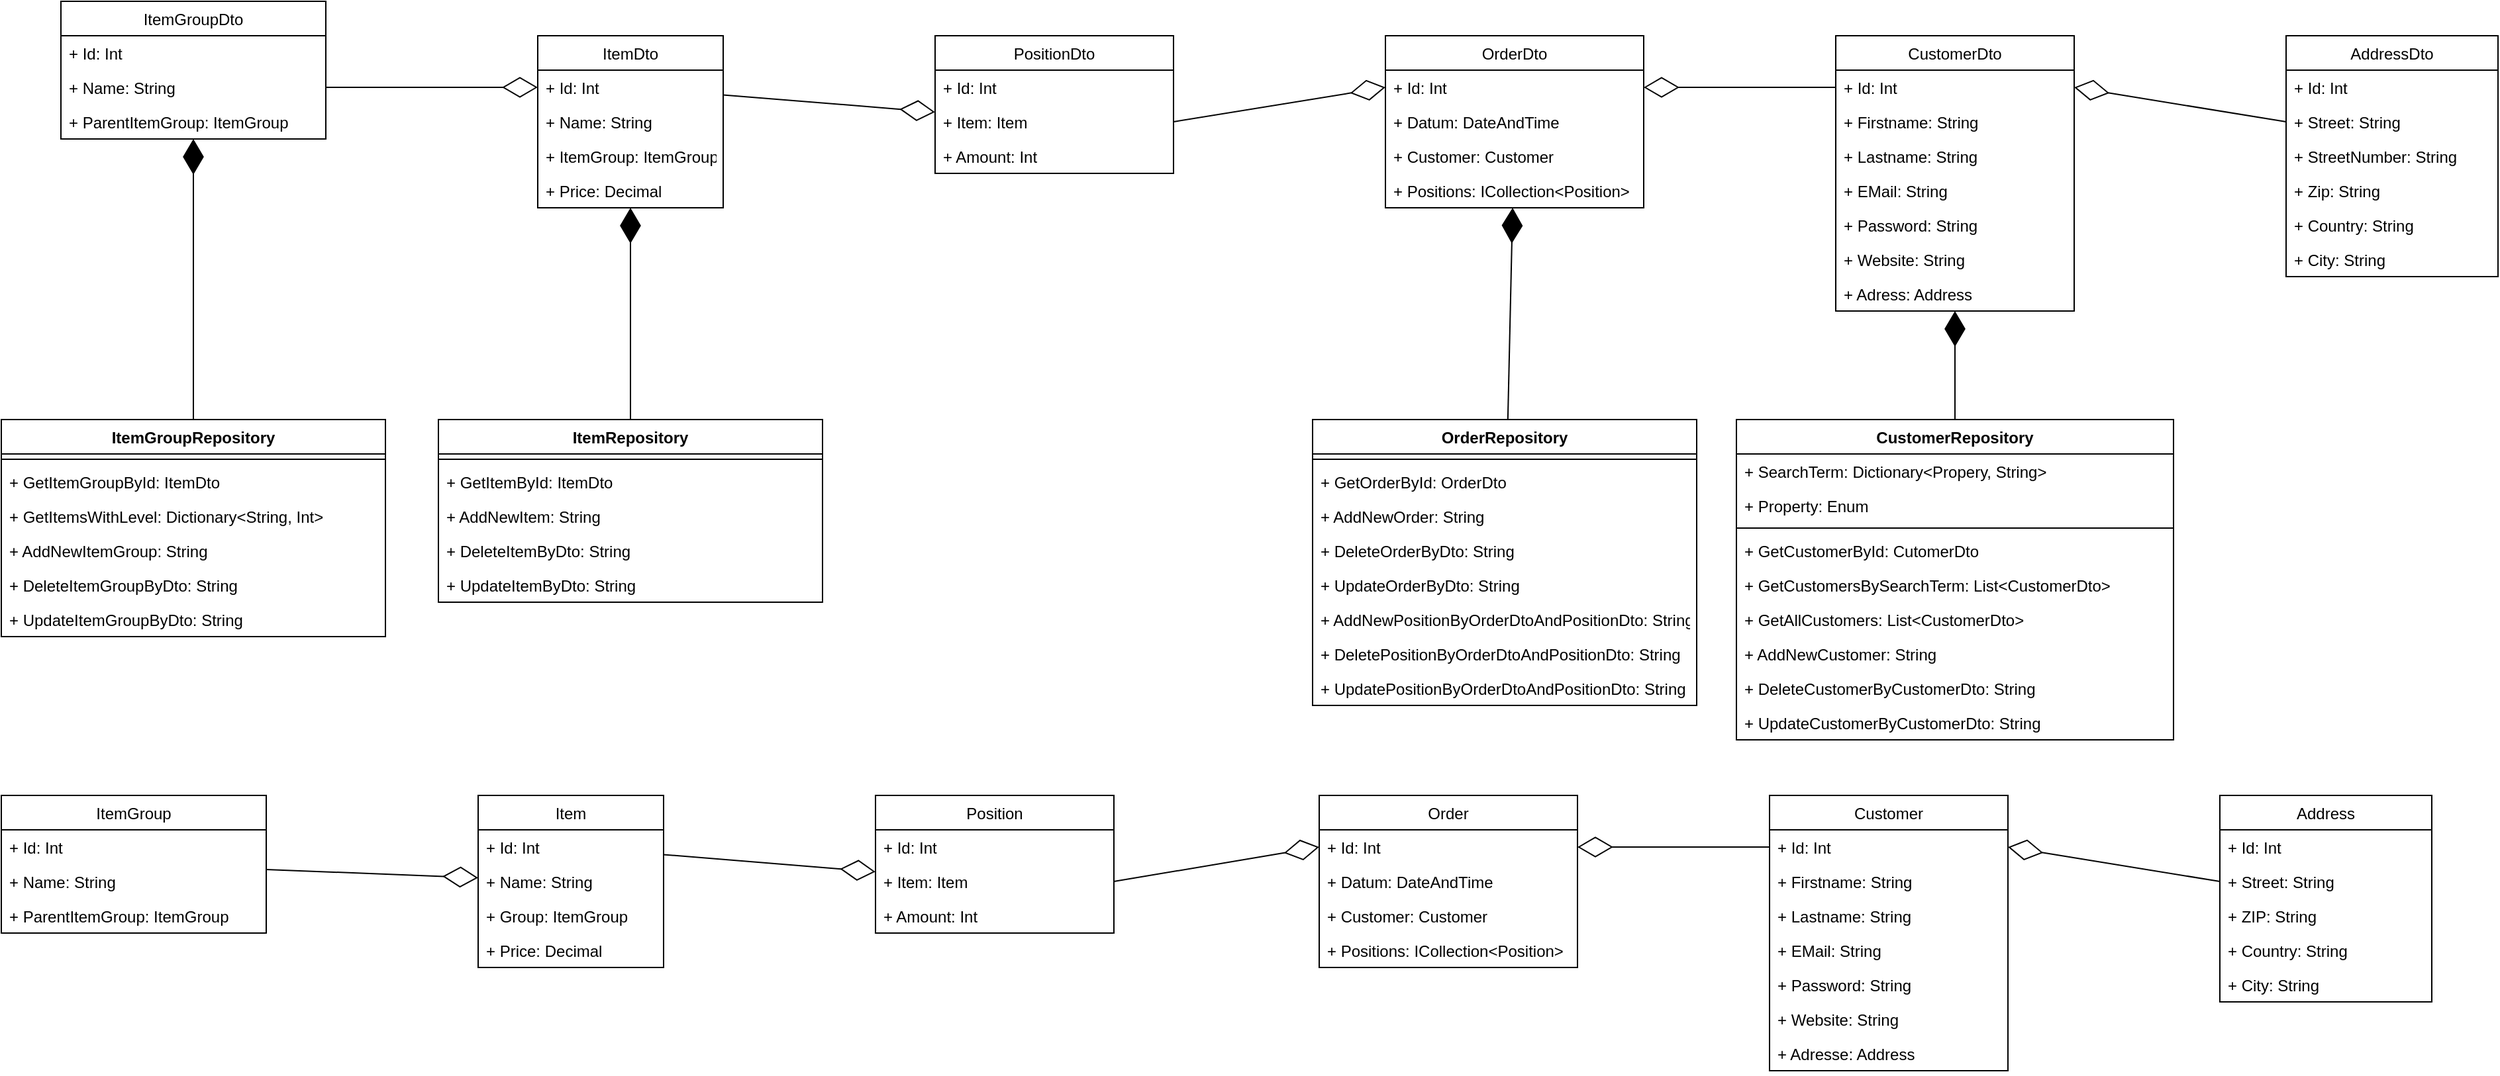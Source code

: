 <mxfile version="16.4.7" type="github">
  <diagram id="C5RBs43oDa-KdzZeNtuy" name="Page-1">
    <mxGraphModel dx="1422" dy="762" grid="1" gridSize="10" guides="1" tooltips="1" connect="1" arrows="1" fold="1" page="1" pageScale="1" pageWidth="4681" pageHeight="3300" math="0" shadow="0">
      <root>
        <mxCell id="WIyWlLk6GJQsqaUBKTNV-0" />
        <mxCell id="WIyWlLk6GJQsqaUBKTNV-1" parent="WIyWlLk6GJQsqaUBKTNV-0" />
        <mxCell id="FCcgw1db6fiajD53k1Wl-13" value="CustomerDto" style="swimlane;fontStyle=0;align=center;verticalAlign=top;childLayout=stackLayout;horizontal=1;startSize=26;horizontalStack=0;resizeParent=1;resizeParentMax=0;resizeLast=0;collapsible=1;marginBottom=0;" parent="WIyWlLk6GJQsqaUBKTNV-1" vertex="1">
          <mxGeometry x="1425" y="76" width="180" height="208" as="geometry" />
        </mxCell>
        <mxCell id="FCcgw1db6fiajD53k1Wl-14" value="+ Id: Int&#xa;" style="text;strokeColor=none;fillColor=none;align=left;verticalAlign=top;spacingLeft=4;spacingRight=4;overflow=hidden;rotatable=0;points=[[0,0.5],[1,0.5]];portConstraint=eastwest;" parent="FCcgw1db6fiajD53k1Wl-13" vertex="1">
          <mxGeometry y="26" width="180" height="26" as="geometry" />
        </mxCell>
        <mxCell id="FCcgw1db6fiajD53k1Wl-15" value="+ Firstname: String" style="text;strokeColor=none;fillColor=none;align=left;verticalAlign=top;spacingLeft=4;spacingRight=4;overflow=hidden;rotatable=0;points=[[0,0.5],[1,0.5]];portConstraint=eastwest;" parent="FCcgw1db6fiajD53k1Wl-13" vertex="1">
          <mxGeometry y="52" width="180" height="26" as="geometry" />
        </mxCell>
        <mxCell id="FCcgw1db6fiajD53k1Wl-16" value="+ Lastname: String" style="text;strokeColor=none;fillColor=none;align=left;verticalAlign=top;spacingLeft=4;spacingRight=4;overflow=hidden;rotatable=0;points=[[0,0.5],[1,0.5]];portConstraint=eastwest;" parent="FCcgw1db6fiajD53k1Wl-13" vertex="1">
          <mxGeometry y="78" width="180" height="26" as="geometry" />
        </mxCell>
        <mxCell id="FCcgw1db6fiajD53k1Wl-17" value="+ EMail: String" style="text;strokeColor=none;fillColor=none;align=left;verticalAlign=top;spacingLeft=4;spacingRight=4;overflow=hidden;rotatable=0;points=[[0,0.5],[1,0.5]];portConstraint=eastwest;" parent="FCcgw1db6fiajD53k1Wl-13" vertex="1">
          <mxGeometry y="104" width="180" height="26" as="geometry" />
        </mxCell>
        <mxCell id="FCcgw1db6fiajD53k1Wl-27" value="+ Password: String" style="text;strokeColor=none;fillColor=none;align=left;verticalAlign=top;spacingLeft=4;spacingRight=4;overflow=hidden;rotatable=0;points=[[0,0.5],[1,0.5]];portConstraint=eastwest;" parent="FCcgw1db6fiajD53k1Wl-13" vertex="1">
          <mxGeometry y="130" width="180" height="26" as="geometry" />
        </mxCell>
        <mxCell id="FCcgw1db6fiajD53k1Wl-18" value="+ Website: String" style="text;strokeColor=none;fillColor=none;align=left;verticalAlign=top;spacingLeft=4;spacingRight=4;overflow=hidden;rotatable=0;points=[[0,0.5],[1,0.5]];portConstraint=eastwest;" parent="FCcgw1db6fiajD53k1Wl-13" vertex="1">
          <mxGeometry y="156" width="180" height="26" as="geometry" />
        </mxCell>
        <mxCell id="FCcgw1db6fiajD53k1Wl-19" value="+ Adress: Address" style="text;strokeColor=none;fillColor=none;align=left;verticalAlign=top;spacingLeft=4;spacingRight=4;overflow=hidden;rotatable=0;points=[[0,0.5],[1,0.5]];portConstraint=eastwest;" parent="FCcgw1db6fiajD53k1Wl-13" vertex="1">
          <mxGeometry y="182" width="180" height="26" as="geometry" />
        </mxCell>
        <mxCell id="FCcgw1db6fiajD53k1Wl-29" value="AddressDto" style="swimlane;fontStyle=0;childLayout=stackLayout;horizontal=1;startSize=26;fillColor=none;horizontalStack=0;resizeParent=1;resizeParentMax=0;resizeLast=0;collapsible=1;marginBottom=0;" parent="WIyWlLk6GJQsqaUBKTNV-1" vertex="1">
          <mxGeometry x="1765" y="76" width="160" height="182" as="geometry" />
        </mxCell>
        <mxCell id="hsTv80Xa4zxxupO9Js_R-48" value="+ Id: Int&#xa;" style="text;strokeColor=none;fillColor=none;align=left;verticalAlign=top;spacingLeft=4;spacingRight=4;overflow=hidden;rotatable=0;points=[[0,0.5],[1,0.5]];portConstraint=eastwest;" vertex="1" parent="FCcgw1db6fiajD53k1Wl-29">
          <mxGeometry y="26" width="160" height="26" as="geometry" />
        </mxCell>
        <mxCell id="FCcgw1db6fiajD53k1Wl-30" value="+ Street: String" style="text;strokeColor=none;fillColor=none;align=left;verticalAlign=top;spacingLeft=4;spacingRight=4;overflow=hidden;rotatable=0;points=[[0,0.5],[1,0.5]];portConstraint=eastwest;" parent="FCcgw1db6fiajD53k1Wl-29" vertex="1">
          <mxGeometry y="52" width="160" height="26" as="geometry" />
        </mxCell>
        <mxCell id="hsTv80Xa4zxxupO9Js_R-50" value="+ StreetNumber: String" style="text;strokeColor=none;fillColor=none;align=left;verticalAlign=top;spacingLeft=4;spacingRight=4;overflow=hidden;rotatable=0;points=[[0,0.5],[1,0.5]];portConstraint=eastwest;" vertex="1" parent="FCcgw1db6fiajD53k1Wl-29">
          <mxGeometry y="78" width="160" height="26" as="geometry" />
        </mxCell>
        <mxCell id="FCcgw1db6fiajD53k1Wl-31" value="+ Zip: String" style="text;strokeColor=none;fillColor=none;align=left;verticalAlign=top;spacingLeft=4;spacingRight=4;overflow=hidden;rotatable=0;points=[[0,0.5],[1,0.5]];portConstraint=eastwest;" parent="FCcgw1db6fiajD53k1Wl-29" vertex="1">
          <mxGeometry y="104" width="160" height="26" as="geometry" />
        </mxCell>
        <mxCell id="FCcgw1db6fiajD53k1Wl-63" value="+ Country: String" style="text;strokeColor=none;fillColor=none;align=left;verticalAlign=top;spacingLeft=4;spacingRight=4;overflow=hidden;rotatable=0;points=[[0,0.5],[1,0.5]];portConstraint=eastwest;labelBackgroundColor=none;" parent="FCcgw1db6fiajD53k1Wl-29" vertex="1">
          <mxGeometry y="130" width="160" height="26" as="geometry" />
        </mxCell>
        <mxCell id="FCcgw1db6fiajD53k1Wl-32" value="+ City: String" style="text;strokeColor=none;fillColor=none;align=left;verticalAlign=top;spacingLeft=4;spacingRight=4;overflow=hidden;rotatable=0;points=[[0,0.5],[1,0.5]];portConstraint=eastwest;" parent="FCcgw1db6fiajD53k1Wl-29" vertex="1">
          <mxGeometry y="156" width="160" height="26" as="geometry" />
        </mxCell>
        <mxCell id="FCcgw1db6fiajD53k1Wl-41" value="ItemGroupDto" style="swimlane;fontStyle=0;childLayout=stackLayout;horizontal=1;startSize=26;fillColor=none;horizontalStack=0;resizeParent=1;resizeParentMax=0;resizeLast=0;collapsible=1;marginBottom=0;labelBackgroundColor=none;" parent="WIyWlLk6GJQsqaUBKTNV-1" vertex="1">
          <mxGeometry x="85" y="50" width="200" height="104" as="geometry" />
        </mxCell>
        <mxCell id="hsTv80Xa4zxxupO9Js_R-42" value="+ Id: Int" style="text;strokeColor=none;fillColor=none;align=left;verticalAlign=top;spacingLeft=4;spacingRight=4;overflow=hidden;rotatable=0;points=[[0,0.5],[1,0.5]];portConstraint=eastwest;" vertex="1" parent="FCcgw1db6fiajD53k1Wl-41">
          <mxGeometry y="26" width="200" height="26" as="geometry" />
        </mxCell>
        <mxCell id="FCcgw1db6fiajD53k1Wl-42" value="+ Name: String" style="text;strokeColor=none;fillColor=none;align=left;verticalAlign=top;spacingLeft=4;spacingRight=4;overflow=hidden;rotatable=0;points=[[0,0.5],[1,0.5]];portConstraint=eastwest;labelBackgroundColor=none;" parent="FCcgw1db6fiajD53k1Wl-41" vertex="1">
          <mxGeometry y="52" width="200" height="26" as="geometry" />
        </mxCell>
        <mxCell id="FCcgw1db6fiajD53k1Wl-43" value="+ ParentItemGroup: ItemGroup" style="text;strokeColor=none;fillColor=none;align=left;verticalAlign=top;spacingLeft=4;spacingRight=4;overflow=hidden;rotatable=0;points=[[0,0.5],[1,0.5]];portConstraint=eastwest;labelBackgroundColor=none;" parent="FCcgw1db6fiajD53k1Wl-41" vertex="1">
          <mxGeometry y="78" width="200" height="26" as="geometry" />
        </mxCell>
        <mxCell id="FCcgw1db6fiajD53k1Wl-50" value="ItemDto" style="swimlane;fontStyle=0;childLayout=stackLayout;horizontal=1;startSize=26;fillColor=none;horizontalStack=0;resizeParent=1;resizeParentMax=0;resizeLast=0;collapsible=1;marginBottom=0;labelBackgroundColor=none;" parent="WIyWlLk6GJQsqaUBKTNV-1" vertex="1">
          <mxGeometry x="445" y="76" width="140" height="130" as="geometry" />
        </mxCell>
        <mxCell id="FCcgw1db6fiajD53k1Wl-51" value="+ Id: Int" style="text;strokeColor=none;fillColor=none;align=left;verticalAlign=top;spacingLeft=4;spacingRight=4;overflow=hidden;rotatable=0;points=[[0,0.5],[1,0.5]];portConstraint=eastwest;labelBackgroundColor=none;" parent="FCcgw1db6fiajD53k1Wl-50" vertex="1">
          <mxGeometry y="26" width="140" height="26" as="geometry" />
        </mxCell>
        <mxCell id="FCcgw1db6fiajD53k1Wl-52" value="+ Name: String" style="text;strokeColor=none;fillColor=none;align=left;verticalAlign=top;spacingLeft=4;spacingRight=4;overflow=hidden;rotatable=0;points=[[0,0.5],[1,0.5]];portConstraint=eastwest;labelBackgroundColor=none;" parent="FCcgw1db6fiajD53k1Wl-50" vertex="1">
          <mxGeometry y="52" width="140" height="26" as="geometry" />
        </mxCell>
        <mxCell id="FCcgw1db6fiajD53k1Wl-53" value="+ ItemGroup: ItemGroup" style="text;strokeColor=none;fillColor=none;align=left;verticalAlign=top;spacingLeft=4;spacingRight=4;overflow=hidden;rotatable=0;points=[[0,0.5],[1,0.5]];portConstraint=eastwest;labelBackgroundColor=none;" parent="FCcgw1db6fiajD53k1Wl-50" vertex="1">
          <mxGeometry y="78" width="140" height="26" as="geometry" />
        </mxCell>
        <mxCell id="FCcgw1db6fiajD53k1Wl-54" value="+ Price: Decimal" style="text;strokeColor=none;fillColor=none;align=left;verticalAlign=top;spacingLeft=4;spacingRight=4;overflow=hidden;rotatable=0;points=[[0,0.5],[1,0.5]];portConstraint=eastwest;labelBackgroundColor=none;" parent="FCcgw1db6fiajD53k1Wl-50" vertex="1">
          <mxGeometry y="104" width="140" height="26" as="geometry" />
        </mxCell>
        <mxCell id="FCcgw1db6fiajD53k1Wl-74" value="CustomerRepository" style="swimlane;fontStyle=1;align=center;verticalAlign=top;childLayout=stackLayout;horizontal=1;startSize=26;horizontalStack=0;resizeParent=1;resizeParentMax=0;resizeLast=0;collapsible=1;marginBottom=0;labelBackgroundColor=none;" parent="WIyWlLk6GJQsqaUBKTNV-1" vertex="1">
          <mxGeometry x="1350" y="366" width="330" height="242" as="geometry" />
        </mxCell>
        <mxCell id="FCcgw1db6fiajD53k1Wl-75" value="+ SearchTerm: Dictionary&lt;Propery, String&gt;" style="text;strokeColor=none;fillColor=none;align=left;verticalAlign=top;spacingLeft=4;spacingRight=4;overflow=hidden;rotatable=0;points=[[0,0.5],[1,0.5]];portConstraint=eastwest;labelBackgroundColor=none;" parent="FCcgw1db6fiajD53k1Wl-74" vertex="1">
          <mxGeometry y="26" width="330" height="26" as="geometry" />
        </mxCell>
        <mxCell id="SC6ZXDpGqyerZJldxqlk-3" value="+ Property: Enum" style="text;strokeColor=none;fillColor=none;align=left;verticalAlign=top;spacingLeft=4;spacingRight=4;overflow=hidden;rotatable=0;points=[[0,0.5],[1,0.5]];portConstraint=eastwest;" parent="FCcgw1db6fiajD53k1Wl-74" vertex="1">
          <mxGeometry y="52" width="330" height="26" as="geometry" />
        </mxCell>
        <mxCell id="FCcgw1db6fiajD53k1Wl-76" value="" style="line;strokeWidth=1;fillColor=none;align=left;verticalAlign=middle;spacingTop=-1;spacingLeft=3;spacingRight=3;rotatable=0;labelPosition=right;points=[];portConstraint=eastwest;labelBackgroundColor=none;" parent="FCcgw1db6fiajD53k1Wl-74" vertex="1">
          <mxGeometry y="78" width="330" height="8" as="geometry" />
        </mxCell>
        <mxCell id="FCcgw1db6fiajD53k1Wl-77" value="+ GetCustomerById: CutomerDto" style="text;strokeColor=none;fillColor=none;align=left;verticalAlign=top;spacingLeft=4;spacingRight=4;overflow=hidden;rotatable=0;points=[[0,0.5],[1,0.5]];portConstraint=eastwest;labelBackgroundColor=none;" parent="FCcgw1db6fiajD53k1Wl-74" vertex="1">
          <mxGeometry y="86" width="330" height="26" as="geometry" />
        </mxCell>
        <mxCell id="aWv-GjWoW6EpeuvAsmYZ-32" value="+ GetCustomersBySearchTerm: List&lt;CustomerDto&gt;" style="text;strokeColor=none;fillColor=none;align=left;verticalAlign=top;spacingLeft=4;spacingRight=4;overflow=hidden;rotatable=0;points=[[0,0.5],[1,0.5]];portConstraint=eastwest;" parent="FCcgw1db6fiajD53k1Wl-74" vertex="1">
          <mxGeometry y="112" width="330" height="26" as="geometry" />
        </mxCell>
        <mxCell id="aWv-GjWoW6EpeuvAsmYZ-31" value="+ GetAllCustomers: List&lt;CustomerDto&gt;" style="text;strokeColor=none;fillColor=none;align=left;verticalAlign=top;spacingLeft=4;spacingRight=4;overflow=hidden;rotatable=0;points=[[0,0.5],[1,0.5]];portConstraint=eastwest;" parent="FCcgw1db6fiajD53k1Wl-74" vertex="1">
          <mxGeometry y="138" width="330" height="26" as="geometry" />
        </mxCell>
        <mxCell id="aWv-GjWoW6EpeuvAsmYZ-22" value="+ AddNewCustomer: String" style="text;strokeColor=none;fillColor=none;align=left;verticalAlign=top;spacingLeft=4;spacingRight=4;overflow=hidden;rotatable=0;points=[[0,0.5],[1,0.5]];portConstraint=eastwest;" parent="FCcgw1db6fiajD53k1Wl-74" vertex="1">
          <mxGeometry y="164" width="330" height="26" as="geometry" />
        </mxCell>
        <mxCell id="aWv-GjWoW6EpeuvAsmYZ-23" value="+ DeleteCustomerByCustomerDto: String" style="text;strokeColor=none;fillColor=none;align=left;verticalAlign=top;spacingLeft=4;spacingRight=4;overflow=hidden;rotatable=0;points=[[0,0.5],[1,0.5]];portConstraint=eastwest;" parent="FCcgw1db6fiajD53k1Wl-74" vertex="1">
          <mxGeometry y="190" width="330" height="26" as="geometry" />
        </mxCell>
        <mxCell id="aWv-GjWoW6EpeuvAsmYZ-24" value="+ UpdateCustomerByCustomerDto: String" style="text;strokeColor=none;fillColor=none;align=left;verticalAlign=top;spacingLeft=4;spacingRight=4;overflow=hidden;rotatable=0;points=[[0,0.5],[1,0.5]];portConstraint=eastwest;" parent="FCcgw1db6fiajD53k1Wl-74" vertex="1">
          <mxGeometry y="216" width="330" height="26" as="geometry" />
        </mxCell>
        <mxCell id="FCcgw1db6fiajD53k1Wl-87" value="" style="endArrow=diamondThin;endFill=0;endSize=24;html=1;rounded=0;entryX=1;entryY=0.5;entryDx=0;entryDy=0;exitX=0;exitY=0.5;exitDx=0;exitDy=0;" parent="WIyWlLk6GJQsqaUBKTNV-1" source="FCcgw1db6fiajD53k1Wl-30" target="FCcgw1db6fiajD53k1Wl-14" edge="1">
          <mxGeometry width="160" relative="1" as="geometry">
            <mxPoint x="1715" y="286" as="sourcePoint" />
            <mxPoint x="1875" y="286" as="targetPoint" />
          </mxGeometry>
        </mxCell>
        <mxCell id="FCcgw1db6fiajD53k1Wl-88" value="" style="endArrow=diamondThin;endFill=0;endSize=24;html=1;rounded=0;entryX=0;entryY=0.5;entryDx=0;entryDy=0;exitX=1;exitY=0.5;exitDx=0;exitDy=0;" parent="WIyWlLk6GJQsqaUBKTNV-1" source="FCcgw1db6fiajD53k1Wl-42" target="FCcgw1db6fiajD53k1Wl-51" edge="1">
          <mxGeometry width="160" relative="1" as="geometry">
            <mxPoint x="305" y="146" as="sourcePoint" />
            <mxPoint x="415" y="246" as="targetPoint" />
          </mxGeometry>
        </mxCell>
        <mxCell id="FCcgw1db6fiajD53k1Wl-89" value="" style="endArrow=diamondThin;endFill=1;endSize=24;html=1;rounded=0;" parent="WIyWlLk6GJQsqaUBKTNV-1" source="FCcgw1db6fiajD53k1Wl-74" target="FCcgw1db6fiajD53k1Wl-19" edge="1">
          <mxGeometry width="160" relative="1" as="geometry">
            <mxPoint x="1585" y="346" as="sourcePoint" />
            <mxPoint x="1535" y="326" as="targetPoint" />
          </mxGeometry>
        </mxCell>
        <mxCell id="FCcgw1db6fiajD53k1Wl-95" value="OrderDto" style="swimlane;fontStyle=0;childLayout=stackLayout;horizontal=1;startSize=26;fillColor=none;horizontalStack=0;resizeParent=1;resizeParentMax=0;resizeLast=0;collapsible=1;marginBottom=0;labelBackgroundColor=none;" parent="WIyWlLk6GJQsqaUBKTNV-1" vertex="1">
          <mxGeometry x="1085" y="76" width="195" height="130" as="geometry" />
        </mxCell>
        <mxCell id="FCcgw1db6fiajD53k1Wl-96" value="+ Id: Int" style="text;strokeColor=none;fillColor=none;align=left;verticalAlign=top;spacingLeft=4;spacingRight=4;overflow=hidden;rotatable=0;points=[[0,0.5],[1,0.5]];portConstraint=eastwest;labelBackgroundColor=none;" parent="FCcgw1db6fiajD53k1Wl-95" vertex="1">
          <mxGeometry y="26" width="195" height="26" as="geometry" />
        </mxCell>
        <mxCell id="FCcgw1db6fiajD53k1Wl-97" value="+ Datum: DateAndTime" style="text;strokeColor=none;fillColor=none;align=left;verticalAlign=top;spacingLeft=4;spacingRight=4;overflow=hidden;rotatable=0;points=[[0,0.5],[1,0.5]];portConstraint=eastwest;labelBackgroundColor=none;" parent="FCcgw1db6fiajD53k1Wl-95" vertex="1">
          <mxGeometry y="52" width="195" height="26" as="geometry" />
        </mxCell>
        <mxCell id="FCcgw1db6fiajD53k1Wl-98" value="+ Customer: Customer" style="text;strokeColor=none;fillColor=none;align=left;verticalAlign=top;spacingLeft=4;spacingRight=4;overflow=hidden;rotatable=0;points=[[0,0.5],[1,0.5]];portConstraint=eastwest;labelBackgroundColor=none;" parent="FCcgw1db6fiajD53k1Wl-95" vertex="1">
          <mxGeometry y="78" width="195" height="26" as="geometry" />
        </mxCell>
        <mxCell id="FCcgw1db6fiajD53k1Wl-100" value="+ Positions: ICollection&lt;Position&gt;" style="text;strokeColor=none;fillColor=none;align=left;verticalAlign=top;spacingLeft=4;spacingRight=4;overflow=hidden;rotatable=0;points=[[0,0.5],[1,0.5]];portConstraint=eastwest;labelBackgroundColor=none;" parent="FCcgw1db6fiajD53k1Wl-95" vertex="1">
          <mxGeometry y="104" width="195" height="26" as="geometry" />
        </mxCell>
        <mxCell id="aWv-GjWoW6EpeuvAsmYZ-4" value="" style="endArrow=diamondThin;endFill=0;endSize=24;html=1;rounded=0;exitX=0;exitY=0.5;exitDx=0;exitDy=0;" parent="WIyWlLk6GJQsqaUBKTNV-1" source="FCcgw1db6fiajD53k1Wl-14" target="FCcgw1db6fiajD53k1Wl-96" edge="1">
          <mxGeometry width="160" relative="1" as="geometry">
            <mxPoint x="1485" y="196" as="sourcePoint" />
            <mxPoint x="1425" y="115.0" as="targetPoint" />
          </mxGeometry>
        </mxCell>
        <mxCell id="aWv-GjWoW6EpeuvAsmYZ-6" value="PositionDto" style="swimlane;fontStyle=0;childLayout=stackLayout;horizontal=1;startSize=26;fillColor=none;horizontalStack=0;resizeParent=1;resizeParentMax=0;resizeLast=0;collapsible=1;marginBottom=0;labelBackgroundColor=none;" parent="WIyWlLk6GJQsqaUBKTNV-1" vertex="1">
          <mxGeometry x="745" y="76" width="180" height="104" as="geometry" />
        </mxCell>
        <mxCell id="hsTv80Xa4zxxupO9Js_R-45" value="+ Id: Int" style="text;strokeColor=none;fillColor=none;align=left;verticalAlign=top;spacingLeft=4;spacingRight=4;overflow=hidden;rotatable=0;points=[[0,0.5],[1,0.5]];portConstraint=eastwest;labelBackgroundColor=none;" vertex="1" parent="aWv-GjWoW6EpeuvAsmYZ-6">
          <mxGeometry y="26" width="180" height="26" as="geometry" />
        </mxCell>
        <mxCell id="aWv-GjWoW6EpeuvAsmYZ-7" value="+ Item: Item " style="text;strokeColor=none;fillColor=none;align=left;verticalAlign=top;spacingLeft=4;spacingRight=4;overflow=hidden;rotatable=0;points=[[0,0.5],[1,0.5]];portConstraint=eastwest;labelBackgroundColor=none;" parent="aWv-GjWoW6EpeuvAsmYZ-6" vertex="1">
          <mxGeometry y="52" width="180" height="26" as="geometry" />
        </mxCell>
        <mxCell id="aWv-GjWoW6EpeuvAsmYZ-8" value="+ Amount: Int" style="text;strokeColor=none;fillColor=none;align=left;verticalAlign=top;spacingLeft=4;spacingRight=4;overflow=hidden;rotatable=0;points=[[0,0.5],[1,0.5]];portConstraint=eastwest;labelBackgroundColor=none;" parent="aWv-GjWoW6EpeuvAsmYZ-6" vertex="1">
          <mxGeometry y="78" width="180" height="26" as="geometry" />
        </mxCell>
        <mxCell id="aWv-GjWoW6EpeuvAsmYZ-18" value="" style="endArrow=diamondThin;endFill=0;endSize=24;html=1;rounded=0;entryX=0;entryY=0.5;entryDx=0;entryDy=0;exitX=1;exitY=0.5;exitDx=0;exitDy=0;" parent="WIyWlLk6GJQsqaUBKTNV-1" source="aWv-GjWoW6EpeuvAsmYZ-7" target="FCcgw1db6fiajD53k1Wl-96" edge="1">
          <mxGeometry width="160" relative="1" as="geometry">
            <mxPoint x="855" y="276" as="sourcePoint" />
            <mxPoint x="915" y="276.0" as="targetPoint" />
          </mxGeometry>
        </mxCell>
        <mxCell id="aWv-GjWoW6EpeuvAsmYZ-19" value="" style="endArrow=diamondThin;endFill=0;endSize=24;html=1;rounded=0;" parent="WIyWlLk6GJQsqaUBKTNV-1" source="FCcgw1db6fiajD53k1Wl-51" target="aWv-GjWoW6EpeuvAsmYZ-7" edge="1">
          <mxGeometry width="160" relative="1" as="geometry">
            <mxPoint x="575" y="114.76" as="sourcePoint" />
            <mxPoint x="645" y="114.76" as="targetPoint" />
          </mxGeometry>
        </mxCell>
        <mxCell id="9YrFLQOU-dleYJXgfryO-0" value="OrderRepository" style="swimlane;fontStyle=1;align=center;verticalAlign=top;childLayout=stackLayout;horizontal=1;startSize=26;horizontalStack=0;resizeParent=1;resizeParentMax=0;resizeLast=0;collapsible=1;marginBottom=0;labelBackgroundColor=none;" parent="WIyWlLk6GJQsqaUBKTNV-1" vertex="1">
          <mxGeometry x="1030" y="366" width="290" height="216" as="geometry" />
        </mxCell>
        <mxCell id="9YrFLQOU-dleYJXgfryO-2" value="" style="line;strokeWidth=1;fillColor=none;align=left;verticalAlign=middle;spacingTop=-1;spacingLeft=3;spacingRight=3;rotatable=0;labelPosition=right;points=[];portConstraint=eastwest;labelBackgroundColor=none;" parent="9YrFLQOU-dleYJXgfryO-0" vertex="1">
          <mxGeometry y="26" width="290" height="8" as="geometry" />
        </mxCell>
        <mxCell id="9YrFLQOU-dleYJXgfryO-3" value="+ GetOrderById: OrderDto" style="text;strokeColor=none;fillColor=none;align=left;verticalAlign=top;spacingLeft=4;spacingRight=4;overflow=hidden;rotatable=0;points=[[0,0.5],[1,0.5]];portConstraint=eastwest;labelBackgroundColor=none;" parent="9YrFLQOU-dleYJXgfryO-0" vertex="1">
          <mxGeometry y="34" width="290" height="26" as="geometry" />
        </mxCell>
        <mxCell id="9YrFLQOU-dleYJXgfryO-6" value="+ AddNewOrder: String" style="text;strokeColor=none;fillColor=none;align=left;verticalAlign=top;spacingLeft=4;spacingRight=4;overflow=hidden;rotatable=0;points=[[0,0.5],[1,0.5]];portConstraint=eastwest;" parent="9YrFLQOU-dleYJXgfryO-0" vertex="1">
          <mxGeometry y="60" width="290" height="26" as="geometry" />
        </mxCell>
        <mxCell id="9YrFLQOU-dleYJXgfryO-7" value="+ DeleteOrderByDto: String" style="text;strokeColor=none;fillColor=none;align=left;verticalAlign=top;spacingLeft=4;spacingRight=4;overflow=hidden;rotatable=0;points=[[0,0.5],[1,0.5]];portConstraint=eastwest;" parent="9YrFLQOU-dleYJXgfryO-0" vertex="1">
          <mxGeometry y="86" width="290" height="26" as="geometry" />
        </mxCell>
        <mxCell id="9YrFLQOU-dleYJXgfryO-8" value="+ UpdateOrderByDto: String" style="text;strokeColor=none;fillColor=none;align=left;verticalAlign=top;spacingLeft=4;spacingRight=4;overflow=hidden;rotatable=0;points=[[0,0.5],[1,0.5]];portConstraint=eastwest;" parent="9YrFLQOU-dleYJXgfryO-0" vertex="1">
          <mxGeometry y="112" width="290" height="26" as="geometry" />
        </mxCell>
        <mxCell id="E0b4RM9XmHpA_5VM2yED-0" value="+ AddNewPositionByOrderDtoAndPositionDto: String" style="text;strokeColor=none;fillColor=none;align=left;verticalAlign=top;spacingLeft=4;spacingRight=4;overflow=hidden;rotatable=0;points=[[0,0.5],[1,0.5]];portConstraint=eastwest;" parent="9YrFLQOU-dleYJXgfryO-0" vertex="1">
          <mxGeometry y="138" width="290" height="26" as="geometry" />
        </mxCell>
        <mxCell id="E0b4RM9XmHpA_5VM2yED-2" value="+ DeletePositionByOrderDtoAndPositionDto: String" style="text;strokeColor=none;fillColor=none;align=left;verticalAlign=top;spacingLeft=4;spacingRight=4;overflow=hidden;rotatable=0;points=[[0,0.5],[1,0.5]];portConstraint=eastwest;" parent="9YrFLQOU-dleYJXgfryO-0" vertex="1">
          <mxGeometry y="164" width="290" height="26" as="geometry" />
        </mxCell>
        <mxCell id="E0b4RM9XmHpA_5VM2yED-3" value="+ UpdatePositionByOrderDtoAndPositionDto: String" style="text;strokeColor=none;fillColor=none;align=left;verticalAlign=top;spacingLeft=4;spacingRight=4;overflow=hidden;rotatable=0;points=[[0,0.5],[1,0.5]];portConstraint=eastwest;" parent="9YrFLQOU-dleYJXgfryO-0" vertex="1">
          <mxGeometry y="190" width="290" height="26" as="geometry" />
        </mxCell>
        <mxCell id="9YrFLQOU-dleYJXgfryO-9" value="" style="endArrow=diamondThin;endFill=1;endSize=24;html=1;rounded=0;" parent="WIyWlLk6GJQsqaUBKTNV-1" source="9YrFLQOU-dleYJXgfryO-0" target="FCcgw1db6fiajD53k1Wl-95" edge="1">
          <mxGeometry width="160" relative="1" as="geometry">
            <mxPoint x="1355" y="346" as="sourcePoint" />
            <mxPoint x="1515" y="346" as="targetPoint" />
          </mxGeometry>
        </mxCell>
        <mxCell id="9YrFLQOU-dleYJXgfryO-10" value="ItemRepository" style="swimlane;fontStyle=1;align=center;verticalAlign=top;childLayout=stackLayout;horizontal=1;startSize=26;horizontalStack=0;resizeParent=1;resizeParentMax=0;resizeLast=0;collapsible=1;marginBottom=0;labelBackgroundColor=none;" parent="WIyWlLk6GJQsqaUBKTNV-1" vertex="1">
          <mxGeometry x="370" y="366" width="290" height="138" as="geometry" />
        </mxCell>
        <mxCell id="9YrFLQOU-dleYJXgfryO-12" value="" style="line;strokeWidth=1;fillColor=none;align=left;verticalAlign=middle;spacingTop=-1;spacingLeft=3;spacingRight=3;rotatable=0;labelPosition=right;points=[];portConstraint=eastwest;labelBackgroundColor=none;" parent="9YrFLQOU-dleYJXgfryO-10" vertex="1">
          <mxGeometry y="26" width="290" height="8" as="geometry" />
        </mxCell>
        <mxCell id="9YrFLQOU-dleYJXgfryO-13" value="+ GetItemById: ItemDto" style="text;strokeColor=none;fillColor=none;align=left;verticalAlign=top;spacingLeft=4;spacingRight=4;overflow=hidden;rotatable=0;points=[[0,0.5],[1,0.5]];portConstraint=eastwest;labelBackgroundColor=none;" parent="9YrFLQOU-dleYJXgfryO-10" vertex="1">
          <mxGeometry y="34" width="290" height="26" as="geometry" />
        </mxCell>
        <mxCell id="9YrFLQOU-dleYJXgfryO-14" value="+ AddNewItem: String" style="text;strokeColor=none;fillColor=none;align=left;verticalAlign=top;spacingLeft=4;spacingRight=4;overflow=hidden;rotatable=0;points=[[0,0.5],[1,0.5]];portConstraint=eastwest;" parent="9YrFLQOU-dleYJXgfryO-10" vertex="1">
          <mxGeometry y="60" width="290" height="26" as="geometry" />
        </mxCell>
        <mxCell id="9YrFLQOU-dleYJXgfryO-15" value="+ DeleteItemByDto: String" style="text;strokeColor=none;fillColor=none;align=left;verticalAlign=top;spacingLeft=4;spacingRight=4;overflow=hidden;rotatable=0;points=[[0,0.5],[1,0.5]];portConstraint=eastwest;" parent="9YrFLQOU-dleYJXgfryO-10" vertex="1">
          <mxGeometry y="86" width="290" height="26" as="geometry" />
        </mxCell>
        <mxCell id="9YrFLQOU-dleYJXgfryO-16" value="+ UpdateItemByDto: String" style="text;strokeColor=none;fillColor=none;align=left;verticalAlign=top;spacingLeft=4;spacingRight=4;overflow=hidden;rotatable=0;points=[[0,0.5],[1,0.5]];portConstraint=eastwest;" parent="9YrFLQOU-dleYJXgfryO-10" vertex="1">
          <mxGeometry y="112" width="290" height="26" as="geometry" />
        </mxCell>
        <mxCell id="9YrFLQOU-dleYJXgfryO-17" value="" style="endArrow=diamondThin;endFill=1;endSize=24;html=1;rounded=0;" parent="WIyWlLk6GJQsqaUBKTNV-1" source="9YrFLQOU-dleYJXgfryO-10" target="FCcgw1db6fiajD53k1Wl-50" edge="1">
          <mxGeometry width="160" relative="1" as="geometry">
            <mxPoint x="305" y="316" as="sourcePoint" />
            <mxPoint x="465" y="316" as="targetPoint" />
          </mxGeometry>
        </mxCell>
        <mxCell id="9YrFLQOU-dleYJXgfryO-18" value="ItemGroupRepository" style="swimlane;fontStyle=1;align=center;verticalAlign=top;childLayout=stackLayout;horizontal=1;startSize=26;horizontalStack=0;resizeParent=1;resizeParentMax=0;resizeLast=0;collapsible=1;marginBottom=0;labelBackgroundColor=none;" parent="WIyWlLk6GJQsqaUBKTNV-1" vertex="1">
          <mxGeometry x="40" y="366" width="290" height="164" as="geometry" />
        </mxCell>
        <mxCell id="9YrFLQOU-dleYJXgfryO-20" value="" style="line;strokeWidth=1;fillColor=none;align=left;verticalAlign=middle;spacingTop=-1;spacingLeft=3;spacingRight=3;rotatable=0;labelPosition=right;points=[];portConstraint=eastwest;labelBackgroundColor=none;" parent="9YrFLQOU-dleYJXgfryO-18" vertex="1">
          <mxGeometry y="26" width="290" height="8" as="geometry" />
        </mxCell>
        <mxCell id="9YrFLQOU-dleYJXgfryO-21" value="+ GetItemGroupById: ItemDto" style="text;strokeColor=none;fillColor=none;align=left;verticalAlign=top;spacingLeft=4;spacingRight=4;overflow=hidden;rotatable=0;points=[[0,0.5],[1,0.5]];portConstraint=eastwest;labelBackgroundColor=none;" parent="9YrFLQOU-dleYJXgfryO-18" vertex="1">
          <mxGeometry y="34" width="290" height="26" as="geometry" />
        </mxCell>
        <mxCell id="AvHC2Fkmr8mppcMMlPjs-0" value="+ GetItemsWithLevel: Dictionary&lt;String, Int&gt;" style="text;strokeColor=none;fillColor=none;align=left;verticalAlign=top;spacingLeft=4;spacingRight=4;overflow=hidden;rotatable=0;points=[[0,0.5],[1,0.5]];portConstraint=eastwest;" parent="9YrFLQOU-dleYJXgfryO-18" vertex="1">
          <mxGeometry y="60" width="290" height="26" as="geometry" />
        </mxCell>
        <mxCell id="9YrFLQOU-dleYJXgfryO-22" value="+ AddNewItemGroup: String" style="text;strokeColor=none;fillColor=none;align=left;verticalAlign=top;spacingLeft=4;spacingRight=4;overflow=hidden;rotatable=0;points=[[0,0.5],[1,0.5]];portConstraint=eastwest;" parent="9YrFLQOU-dleYJXgfryO-18" vertex="1">
          <mxGeometry y="86" width="290" height="26" as="geometry" />
        </mxCell>
        <mxCell id="9YrFLQOU-dleYJXgfryO-23" value="+ DeleteItemGroupByDto: String" style="text;strokeColor=none;fillColor=none;align=left;verticalAlign=top;spacingLeft=4;spacingRight=4;overflow=hidden;rotatable=0;points=[[0,0.5],[1,0.5]];portConstraint=eastwest;" parent="9YrFLQOU-dleYJXgfryO-18" vertex="1">
          <mxGeometry y="112" width="290" height="26" as="geometry" />
        </mxCell>
        <mxCell id="9YrFLQOU-dleYJXgfryO-24" value="+ UpdateItemGroupByDto: String" style="text;strokeColor=none;fillColor=none;align=left;verticalAlign=top;spacingLeft=4;spacingRight=4;overflow=hidden;rotatable=0;points=[[0,0.5],[1,0.5]];portConstraint=eastwest;" parent="9YrFLQOU-dleYJXgfryO-18" vertex="1">
          <mxGeometry y="138" width="290" height="26" as="geometry" />
        </mxCell>
        <mxCell id="E0b4RM9XmHpA_5VM2yED-1" value="" style="endArrow=diamondThin;endFill=1;endSize=24;html=1;rounded=0;" parent="WIyWlLk6GJQsqaUBKTNV-1" source="9YrFLQOU-dleYJXgfryO-18" target="FCcgw1db6fiajD53k1Wl-41" edge="1">
          <mxGeometry width="160" relative="1" as="geometry">
            <mxPoint x="110" y="296" as="sourcePoint" />
            <mxPoint x="270" y="296" as="targetPoint" />
          </mxGeometry>
        </mxCell>
        <mxCell id="hsTv80Xa4zxxupO9Js_R-0" value="Customer" style="swimlane;fontStyle=0;align=center;verticalAlign=top;childLayout=stackLayout;horizontal=1;startSize=26;horizontalStack=0;resizeParent=1;resizeParentMax=0;resizeLast=0;collapsible=1;marginBottom=0;" vertex="1" parent="WIyWlLk6GJQsqaUBKTNV-1">
          <mxGeometry x="1375" y="650" width="180" height="208" as="geometry" />
        </mxCell>
        <mxCell id="hsTv80Xa4zxxupO9Js_R-1" value="+ Id: Int&#xa;" style="text;strokeColor=none;fillColor=none;align=left;verticalAlign=top;spacingLeft=4;spacingRight=4;overflow=hidden;rotatable=0;points=[[0,0.5],[1,0.5]];portConstraint=eastwest;" vertex="1" parent="hsTv80Xa4zxxupO9Js_R-0">
          <mxGeometry y="26" width="180" height="26" as="geometry" />
        </mxCell>
        <mxCell id="hsTv80Xa4zxxupO9Js_R-2" value="+ Firstname: String" style="text;strokeColor=none;fillColor=none;align=left;verticalAlign=top;spacingLeft=4;spacingRight=4;overflow=hidden;rotatable=0;points=[[0,0.5],[1,0.5]];portConstraint=eastwest;" vertex="1" parent="hsTv80Xa4zxxupO9Js_R-0">
          <mxGeometry y="52" width="180" height="26" as="geometry" />
        </mxCell>
        <mxCell id="hsTv80Xa4zxxupO9Js_R-3" value="+ Lastname: String" style="text;strokeColor=none;fillColor=none;align=left;verticalAlign=top;spacingLeft=4;spacingRight=4;overflow=hidden;rotatable=0;points=[[0,0.5],[1,0.5]];portConstraint=eastwest;" vertex="1" parent="hsTv80Xa4zxxupO9Js_R-0">
          <mxGeometry y="78" width="180" height="26" as="geometry" />
        </mxCell>
        <mxCell id="hsTv80Xa4zxxupO9Js_R-4" value="+ EMail: String" style="text;strokeColor=none;fillColor=none;align=left;verticalAlign=top;spacingLeft=4;spacingRight=4;overflow=hidden;rotatable=0;points=[[0,0.5],[1,0.5]];portConstraint=eastwest;" vertex="1" parent="hsTv80Xa4zxxupO9Js_R-0">
          <mxGeometry y="104" width="180" height="26" as="geometry" />
        </mxCell>
        <mxCell id="hsTv80Xa4zxxupO9Js_R-5" value="+ Password: String" style="text;strokeColor=none;fillColor=none;align=left;verticalAlign=top;spacingLeft=4;spacingRight=4;overflow=hidden;rotatable=0;points=[[0,0.5],[1,0.5]];portConstraint=eastwest;" vertex="1" parent="hsTv80Xa4zxxupO9Js_R-0">
          <mxGeometry y="130" width="180" height="26" as="geometry" />
        </mxCell>
        <mxCell id="hsTv80Xa4zxxupO9Js_R-6" value="+ Website: String" style="text;strokeColor=none;fillColor=none;align=left;verticalAlign=top;spacingLeft=4;spacingRight=4;overflow=hidden;rotatable=0;points=[[0,0.5],[1,0.5]];portConstraint=eastwest;" vertex="1" parent="hsTv80Xa4zxxupO9Js_R-0">
          <mxGeometry y="156" width="180" height="26" as="geometry" />
        </mxCell>
        <mxCell id="hsTv80Xa4zxxupO9Js_R-7" value="+ Adresse: Address" style="text;strokeColor=none;fillColor=none;align=left;verticalAlign=top;spacingLeft=4;spacingRight=4;overflow=hidden;rotatable=0;points=[[0,0.5],[1,0.5]];portConstraint=eastwest;" vertex="1" parent="hsTv80Xa4zxxupO9Js_R-0">
          <mxGeometry y="182" width="180" height="26" as="geometry" />
        </mxCell>
        <mxCell id="hsTv80Xa4zxxupO9Js_R-8" value="Address" style="swimlane;fontStyle=0;childLayout=stackLayout;horizontal=1;startSize=26;fillColor=none;horizontalStack=0;resizeParent=1;resizeParentMax=0;resizeLast=0;collapsible=1;marginBottom=0;" vertex="1" parent="WIyWlLk6GJQsqaUBKTNV-1">
          <mxGeometry x="1715" y="650" width="160" height="156" as="geometry" />
        </mxCell>
        <mxCell id="hsTv80Xa4zxxupO9Js_R-46" value="+ Id: Int&#xa;" style="text;strokeColor=none;fillColor=none;align=left;verticalAlign=top;spacingLeft=4;spacingRight=4;overflow=hidden;rotatable=0;points=[[0,0.5],[1,0.5]];portConstraint=eastwest;" vertex="1" parent="hsTv80Xa4zxxupO9Js_R-8">
          <mxGeometry y="26" width="160" height="26" as="geometry" />
        </mxCell>
        <mxCell id="hsTv80Xa4zxxupO9Js_R-9" value="+ Street: String" style="text;strokeColor=none;fillColor=none;align=left;verticalAlign=top;spacingLeft=4;spacingRight=4;overflow=hidden;rotatable=0;points=[[0,0.5],[1,0.5]];portConstraint=eastwest;" vertex="1" parent="hsTv80Xa4zxxupO9Js_R-8">
          <mxGeometry y="52" width="160" height="26" as="geometry" />
        </mxCell>
        <mxCell id="hsTv80Xa4zxxupO9Js_R-10" value="+ ZIP: String" style="text;strokeColor=none;fillColor=none;align=left;verticalAlign=top;spacingLeft=4;spacingRight=4;overflow=hidden;rotatable=0;points=[[0,0.5],[1,0.5]];portConstraint=eastwest;" vertex="1" parent="hsTv80Xa4zxxupO9Js_R-8">
          <mxGeometry y="78" width="160" height="26" as="geometry" />
        </mxCell>
        <mxCell id="hsTv80Xa4zxxupO9Js_R-11" value="+ Country: String" style="text;strokeColor=none;fillColor=none;align=left;verticalAlign=top;spacingLeft=4;spacingRight=4;overflow=hidden;rotatable=0;points=[[0,0.5],[1,0.5]];portConstraint=eastwest;labelBackgroundColor=none;" vertex="1" parent="hsTv80Xa4zxxupO9Js_R-8">
          <mxGeometry y="104" width="160" height="26" as="geometry" />
        </mxCell>
        <mxCell id="hsTv80Xa4zxxupO9Js_R-12" value="+ City: String" style="text;strokeColor=none;fillColor=none;align=left;verticalAlign=top;spacingLeft=4;spacingRight=4;overflow=hidden;rotatable=0;points=[[0,0.5],[1,0.5]];portConstraint=eastwest;" vertex="1" parent="hsTv80Xa4zxxupO9Js_R-8">
          <mxGeometry y="130" width="160" height="26" as="geometry" />
        </mxCell>
        <mxCell id="hsTv80Xa4zxxupO9Js_R-13" value="ItemGroup" style="swimlane;fontStyle=0;childLayout=stackLayout;horizontal=1;startSize=26;fillColor=none;horizontalStack=0;resizeParent=1;resizeParentMax=0;resizeLast=0;collapsible=1;marginBottom=0;labelBackgroundColor=none;" vertex="1" parent="WIyWlLk6GJQsqaUBKTNV-1">
          <mxGeometry x="40" y="650" width="200" height="104" as="geometry" />
        </mxCell>
        <mxCell id="hsTv80Xa4zxxupO9Js_R-40" value="+ Id: Int" style="text;strokeColor=none;fillColor=none;align=left;verticalAlign=top;spacingLeft=4;spacingRight=4;overflow=hidden;rotatable=0;points=[[0,0.5],[1,0.5]];portConstraint=eastwest;" vertex="1" parent="hsTv80Xa4zxxupO9Js_R-13">
          <mxGeometry y="26" width="200" height="26" as="geometry" />
        </mxCell>
        <mxCell id="hsTv80Xa4zxxupO9Js_R-14" value="+ Name: String" style="text;strokeColor=none;fillColor=none;align=left;verticalAlign=top;spacingLeft=4;spacingRight=4;overflow=hidden;rotatable=0;points=[[0,0.5],[1,0.5]];portConstraint=eastwest;labelBackgroundColor=none;" vertex="1" parent="hsTv80Xa4zxxupO9Js_R-13">
          <mxGeometry y="52" width="200" height="26" as="geometry" />
        </mxCell>
        <mxCell id="hsTv80Xa4zxxupO9Js_R-15" value="+ ParentItemGroup: ItemGroup" style="text;strokeColor=none;fillColor=none;align=left;verticalAlign=top;spacingLeft=4;spacingRight=4;overflow=hidden;rotatable=0;points=[[0,0.5],[1,0.5]];portConstraint=eastwest;labelBackgroundColor=none;" vertex="1" parent="hsTv80Xa4zxxupO9Js_R-13">
          <mxGeometry y="78" width="200" height="26" as="geometry" />
        </mxCell>
        <mxCell id="hsTv80Xa4zxxupO9Js_R-16" value="Item" style="swimlane;fontStyle=0;childLayout=stackLayout;horizontal=1;startSize=26;fillColor=none;horizontalStack=0;resizeParent=1;resizeParentMax=0;resizeLast=0;collapsible=1;marginBottom=0;labelBackgroundColor=none;" vertex="1" parent="WIyWlLk6GJQsqaUBKTNV-1">
          <mxGeometry x="400" y="650" width="140" height="130" as="geometry" />
        </mxCell>
        <mxCell id="hsTv80Xa4zxxupO9Js_R-17" value="+ Id: Int" style="text;strokeColor=none;fillColor=none;align=left;verticalAlign=top;spacingLeft=4;spacingRight=4;overflow=hidden;rotatable=0;points=[[0,0.5],[1,0.5]];portConstraint=eastwest;labelBackgroundColor=none;" vertex="1" parent="hsTv80Xa4zxxupO9Js_R-16">
          <mxGeometry y="26" width="140" height="26" as="geometry" />
        </mxCell>
        <mxCell id="hsTv80Xa4zxxupO9Js_R-18" value="+ Name: String" style="text;strokeColor=none;fillColor=none;align=left;verticalAlign=top;spacingLeft=4;spacingRight=4;overflow=hidden;rotatable=0;points=[[0,0.5],[1,0.5]];portConstraint=eastwest;labelBackgroundColor=none;" vertex="1" parent="hsTv80Xa4zxxupO9Js_R-16">
          <mxGeometry y="52" width="140" height="26" as="geometry" />
        </mxCell>
        <mxCell id="hsTv80Xa4zxxupO9Js_R-19" value="+ Group: ItemGroup" style="text;strokeColor=none;fillColor=none;align=left;verticalAlign=top;spacingLeft=4;spacingRight=4;overflow=hidden;rotatable=0;points=[[0,0.5],[1,0.5]];portConstraint=eastwest;labelBackgroundColor=none;" vertex="1" parent="hsTv80Xa4zxxupO9Js_R-16">
          <mxGeometry y="78" width="140" height="26" as="geometry" />
        </mxCell>
        <mxCell id="hsTv80Xa4zxxupO9Js_R-20" value="+ Price: Decimal" style="text;strokeColor=none;fillColor=none;align=left;verticalAlign=top;spacingLeft=4;spacingRight=4;overflow=hidden;rotatable=0;points=[[0,0.5],[1,0.5]];portConstraint=eastwest;labelBackgroundColor=none;" vertex="1" parent="hsTv80Xa4zxxupO9Js_R-16">
          <mxGeometry y="104" width="140" height="26" as="geometry" />
        </mxCell>
        <mxCell id="hsTv80Xa4zxxupO9Js_R-21" value="" style="endArrow=diamondThin;endFill=0;endSize=24;html=1;rounded=0;entryX=1;entryY=0.5;entryDx=0;entryDy=0;exitX=0;exitY=0.5;exitDx=0;exitDy=0;" edge="1" parent="WIyWlLk6GJQsqaUBKTNV-1" source="hsTv80Xa4zxxupO9Js_R-9" target="hsTv80Xa4zxxupO9Js_R-1">
          <mxGeometry width="160" relative="1" as="geometry">
            <mxPoint x="1665" y="860" as="sourcePoint" />
            <mxPoint x="1825" y="860" as="targetPoint" />
          </mxGeometry>
        </mxCell>
        <mxCell id="hsTv80Xa4zxxupO9Js_R-22" value="" style="endArrow=diamondThin;endFill=0;endSize=24;html=1;rounded=0;" edge="1" parent="WIyWlLk6GJQsqaUBKTNV-1" source="hsTv80Xa4zxxupO9Js_R-13" target="hsTv80Xa4zxxupO9Js_R-16">
          <mxGeometry width="160" relative="1" as="geometry">
            <mxPoint x="255" y="720" as="sourcePoint" />
            <mxPoint x="365" y="820" as="targetPoint" />
          </mxGeometry>
        </mxCell>
        <mxCell id="hsTv80Xa4zxxupO9Js_R-23" value="Order" style="swimlane;fontStyle=0;childLayout=stackLayout;horizontal=1;startSize=26;fillColor=none;horizontalStack=0;resizeParent=1;resizeParentMax=0;resizeLast=0;collapsible=1;marginBottom=0;labelBackgroundColor=none;" vertex="1" parent="WIyWlLk6GJQsqaUBKTNV-1">
          <mxGeometry x="1035" y="650" width="195" height="130" as="geometry" />
        </mxCell>
        <mxCell id="hsTv80Xa4zxxupO9Js_R-24" value="+ Id: Int" style="text;strokeColor=none;fillColor=none;align=left;verticalAlign=top;spacingLeft=4;spacingRight=4;overflow=hidden;rotatable=0;points=[[0,0.5],[1,0.5]];portConstraint=eastwest;labelBackgroundColor=none;" vertex="1" parent="hsTv80Xa4zxxupO9Js_R-23">
          <mxGeometry y="26" width="195" height="26" as="geometry" />
        </mxCell>
        <mxCell id="hsTv80Xa4zxxupO9Js_R-25" value="+ Datum: DateAndTime" style="text;strokeColor=none;fillColor=none;align=left;verticalAlign=top;spacingLeft=4;spacingRight=4;overflow=hidden;rotatable=0;points=[[0,0.5],[1,0.5]];portConstraint=eastwest;labelBackgroundColor=none;" vertex="1" parent="hsTv80Xa4zxxupO9Js_R-23">
          <mxGeometry y="52" width="195" height="26" as="geometry" />
        </mxCell>
        <mxCell id="hsTv80Xa4zxxupO9Js_R-26" value="+ Customer: Customer" style="text;strokeColor=none;fillColor=none;align=left;verticalAlign=top;spacingLeft=4;spacingRight=4;overflow=hidden;rotatable=0;points=[[0,0.5],[1,0.5]];portConstraint=eastwest;labelBackgroundColor=none;" vertex="1" parent="hsTv80Xa4zxxupO9Js_R-23">
          <mxGeometry y="78" width="195" height="26" as="geometry" />
        </mxCell>
        <mxCell id="hsTv80Xa4zxxupO9Js_R-27" value="+ Positions: ICollection&lt;Position&gt;" style="text;strokeColor=none;fillColor=none;align=left;verticalAlign=top;spacingLeft=4;spacingRight=4;overflow=hidden;rotatable=0;points=[[0,0.5],[1,0.5]];portConstraint=eastwest;labelBackgroundColor=none;" vertex="1" parent="hsTv80Xa4zxxupO9Js_R-23">
          <mxGeometry y="104" width="195" height="26" as="geometry" />
        </mxCell>
        <mxCell id="hsTv80Xa4zxxupO9Js_R-28" value="" style="endArrow=diamondThin;endFill=0;endSize=24;html=1;rounded=0;exitX=0;exitY=0.5;exitDx=0;exitDy=0;" edge="1" parent="WIyWlLk6GJQsqaUBKTNV-1" source="hsTv80Xa4zxxupO9Js_R-1" target="hsTv80Xa4zxxupO9Js_R-24">
          <mxGeometry width="160" relative="1" as="geometry">
            <mxPoint x="1435" y="770" as="sourcePoint" />
            <mxPoint x="1375" y="689.0" as="targetPoint" />
          </mxGeometry>
        </mxCell>
        <mxCell id="hsTv80Xa4zxxupO9Js_R-29" value="Position" style="swimlane;fontStyle=0;childLayout=stackLayout;horizontal=1;startSize=26;fillColor=none;horizontalStack=0;resizeParent=1;resizeParentMax=0;resizeLast=0;collapsible=1;marginBottom=0;labelBackgroundColor=none;" vertex="1" parent="WIyWlLk6GJQsqaUBKTNV-1">
          <mxGeometry x="700" y="650" width="180" height="104" as="geometry" />
        </mxCell>
        <mxCell id="hsTv80Xa4zxxupO9Js_R-43" value="+ Id: Int" style="text;strokeColor=none;fillColor=none;align=left;verticalAlign=top;spacingLeft=4;spacingRight=4;overflow=hidden;rotatable=0;points=[[0,0.5],[1,0.5]];portConstraint=eastwest;labelBackgroundColor=none;" vertex="1" parent="hsTv80Xa4zxxupO9Js_R-29">
          <mxGeometry y="26" width="180" height="26" as="geometry" />
        </mxCell>
        <mxCell id="hsTv80Xa4zxxupO9Js_R-30" value="+ Item: Item " style="text;strokeColor=none;fillColor=none;align=left;verticalAlign=top;spacingLeft=4;spacingRight=4;overflow=hidden;rotatable=0;points=[[0,0.5],[1,0.5]];portConstraint=eastwest;labelBackgroundColor=none;" vertex="1" parent="hsTv80Xa4zxxupO9Js_R-29">
          <mxGeometry y="52" width="180" height="26" as="geometry" />
        </mxCell>
        <mxCell id="hsTv80Xa4zxxupO9Js_R-31" value="+ Amount: Int" style="text;strokeColor=none;fillColor=none;align=left;verticalAlign=top;spacingLeft=4;spacingRight=4;overflow=hidden;rotatable=0;points=[[0,0.5],[1,0.5]];portConstraint=eastwest;labelBackgroundColor=none;" vertex="1" parent="hsTv80Xa4zxxupO9Js_R-29">
          <mxGeometry y="78" width="180" height="26" as="geometry" />
        </mxCell>
        <mxCell id="hsTv80Xa4zxxupO9Js_R-32" value="" style="endArrow=diamondThin;endFill=0;endSize=24;html=1;rounded=0;entryX=0;entryY=0.5;entryDx=0;entryDy=0;exitX=1;exitY=0.5;exitDx=0;exitDy=0;" edge="1" parent="WIyWlLk6GJQsqaUBKTNV-1" source="hsTv80Xa4zxxupO9Js_R-30" target="hsTv80Xa4zxxupO9Js_R-24">
          <mxGeometry width="160" relative="1" as="geometry">
            <mxPoint x="805" y="850" as="sourcePoint" />
            <mxPoint x="865" y="850.0" as="targetPoint" />
          </mxGeometry>
        </mxCell>
        <mxCell id="hsTv80Xa4zxxupO9Js_R-33" value="" style="endArrow=diamondThin;endFill=0;endSize=24;html=1;rounded=0;" edge="1" parent="WIyWlLk6GJQsqaUBKTNV-1" source="hsTv80Xa4zxxupO9Js_R-17" target="hsTv80Xa4zxxupO9Js_R-30">
          <mxGeometry width="160" relative="1" as="geometry">
            <mxPoint x="525" y="688.76" as="sourcePoint" />
            <mxPoint x="595" y="688.76" as="targetPoint" />
          </mxGeometry>
        </mxCell>
      </root>
    </mxGraphModel>
  </diagram>
</mxfile>
